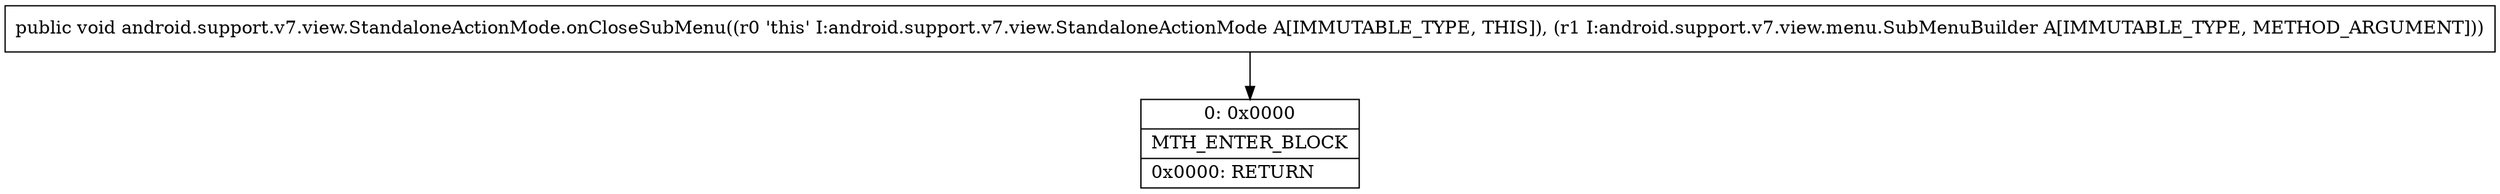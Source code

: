 digraph "CFG forandroid.support.v7.view.StandaloneActionMode.onCloseSubMenu(Landroid\/support\/v7\/view\/menu\/SubMenuBuilder;)V" {
Node_0 [shape=record,label="{0\:\ 0x0000|MTH_ENTER_BLOCK\l|0x0000: RETURN   \l}"];
MethodNode[shape=record,label="{public void android.support.v7.view.StandaloneActionMode.onCloseSubMenu((r0 'this' I:android.support.v7.view.StandaloneActionMode A[IMMUTABLE_TYPE, THIS]), (r1 I:android.support.v7.view.menu.SubMenuBuilder A[IMMUTABLE_TYPE, METHOD_ARGUMENT])) }"];
MethodNode -> Node_0;
}


